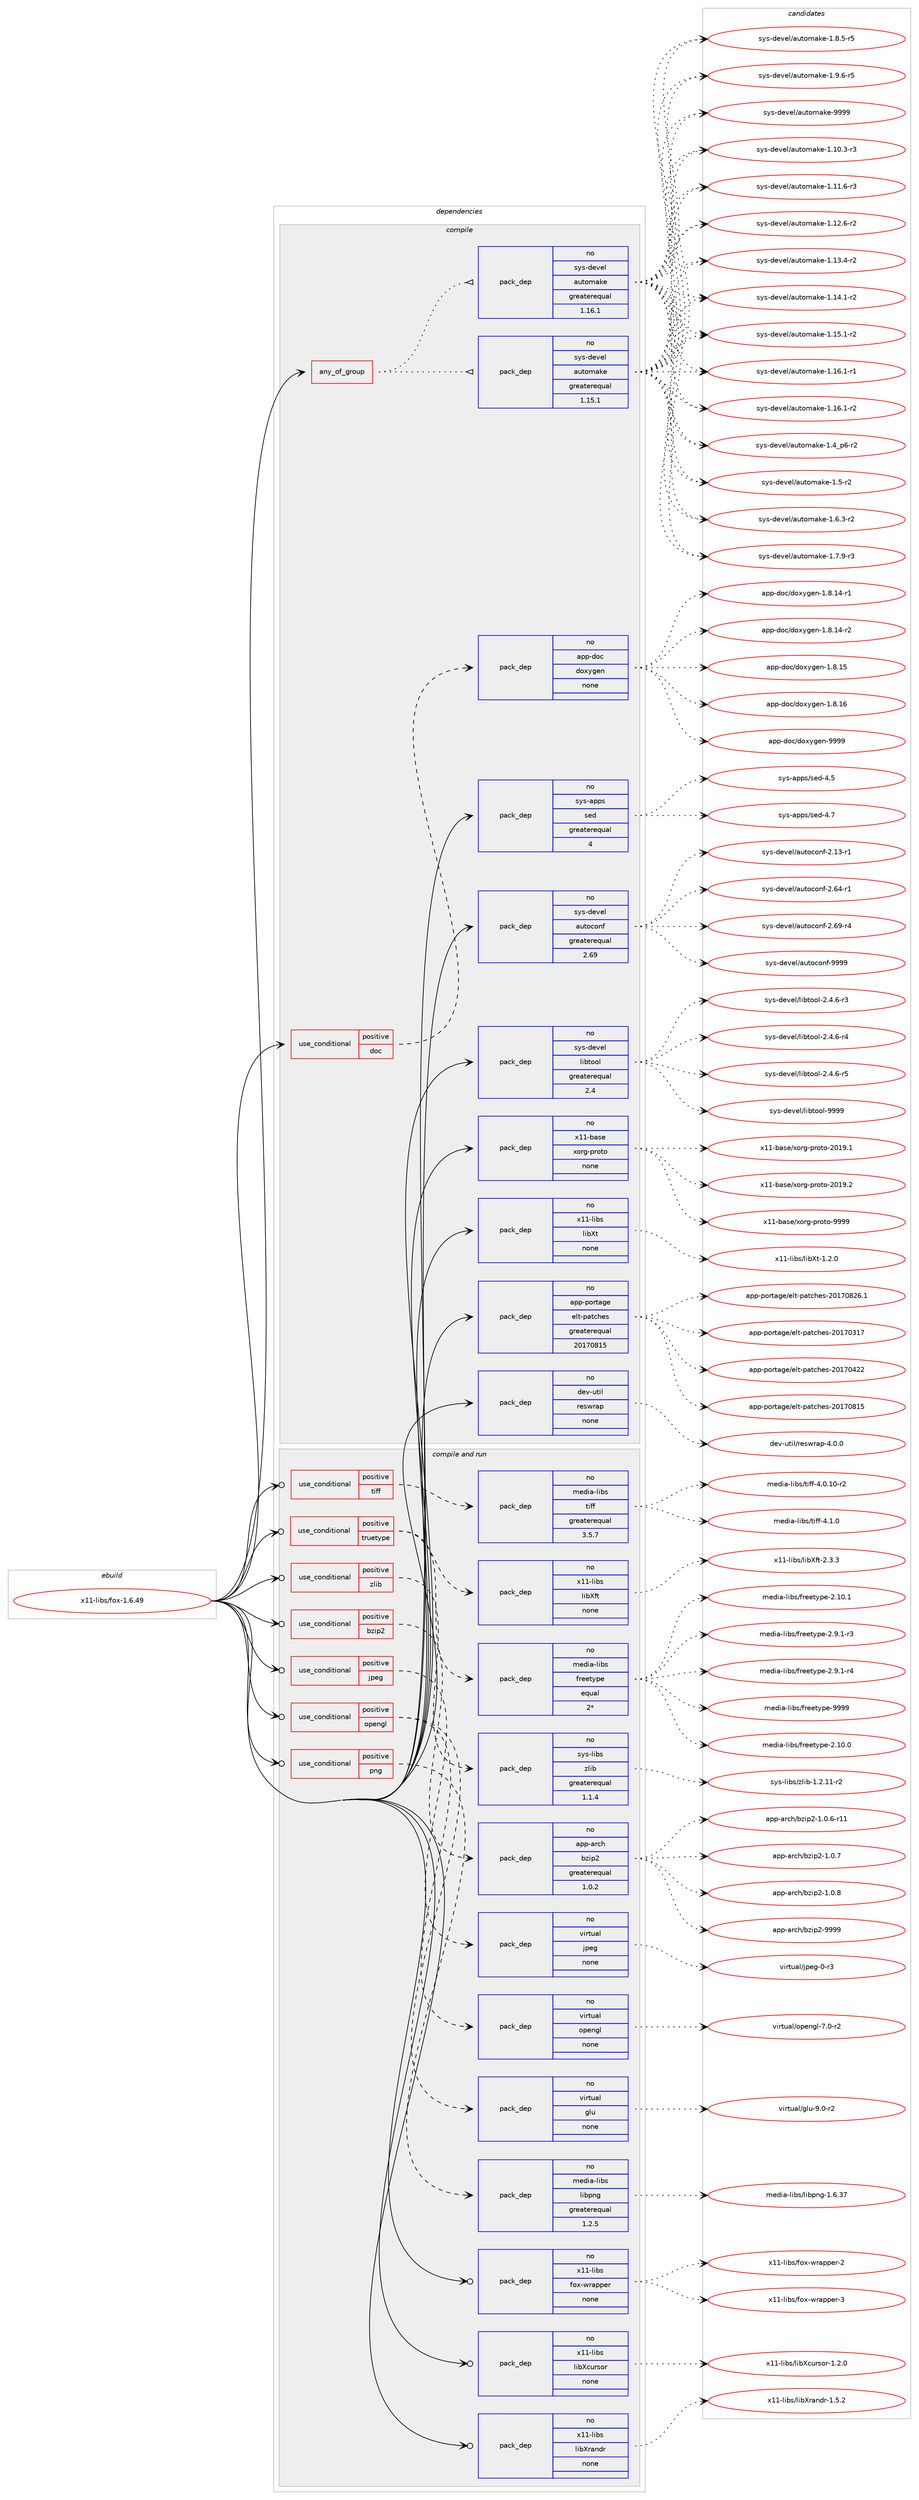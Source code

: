 digraph prolog {

# *************
# Graph options
# *************

newrank=true;
concentrate=true;
compound=true;
graph [rankdir=LR,fontname=Helvetica,fontsize=10,ranksep=1.5];#, ranksep=2.5, nodesep=0.2];
edge  [arrowhead=vee];
node  [fontname=Helvetica,fontsize=10];

# **********
# The ebuild
# **********

subgraph cluster_leftcol {
color=gray;
rank=same;
label=<<i>ebuild</i>>;
id [label="x11-libs/fox-1.6.49", color=red, width=4, href="../x11-libs/fox-1.6.49.svg"];
}

# ****************
# The dependencies
# ****************

subgraph cluster_midcol {
color=gray;
label=<<i>dependencies</i>>;
subgraph cluster_compile {
fillcolor="#eeeeee";
style=filled;
label=<<i>compile</i>>;
subgraph any15950 {
dependency915270 [label=<<TABLE BORDER="0" CELLBORDER="1" CELLSPACING="0" CELLPADDING="4"><TR><TD CELLPADDING="10">any_of_group</TD></TR></TABLE>>, shape=none, color=red];subgraph pack679514 {
dependency915271 [label=<<TABLE BORDER="0" CELLBORDER="1" CELLSPACING="0" CELLPADDING="4" WIDTH="220"><TR><TD ROWSPAN="6" CELLPADDING="30">pack_dep</TD></TR><TR><TD WIDTH="110">no</TD></TR><TR><TD>sys-devel</TD></TR><TR><TD>automake</TD></TR><TR><TD>greaterequal</TD></TR><TR><TD>1.16.1</TD></TR></TABLE>>, shape=none, color=blue];
}
dependency915270:e -> dependency915271:w [weight=20,style="dotted",arrowhead="oinv"];
subgraph pack679515 {
dependency915272 [label=<<TABLE BORDER="0" CELLBORDER="1" CELLSPACING="0" CELLPADDING="4" WIDTH="220"><TR><TD ROWSPAN="6" CELLPADDING="30">pack_dep</TD></TR><TR><TD WIDTH="110">no</TD></TR><TR><TD>sys-devel</TD></TR><TR><TD>automake</TD></TR><TR><TD>greaterequal</TD></TR><TR><TD>1.15.1</TD></TR></TABLE>>, shape=none, color=blue];
}
dependency915270:e -> dependency915272:w [weight=20,style="dotted",arrowhead="oinv"];
}
id:e -> dependency915270:w [weight=20,style="solid",arrowhead="vee"];
subgraph cond219219 {
dependency915273 [label=<<TABLE BORDER="0" CELLBORDER="1" CELLSPACING="0" CELLPADDING="4"><TR><TD ROWSPAN="3" CELLPADDING="10">use_conditional</TD></TR><TR><TD>positive</TD></TR><TR><TD>doc</TD></TR></TABLE>>, shape=none, color=red];
subgraph pack679516 {
dependency915274 [label=<<TABLE BORDER="0" CELLBORDER="1" CELLSPACING="0" CELLPADDING="4" WIDTH="220"><TR><TD ROWSPAN="6" CELLPADDING="30">pack_dep</TD></TR><TR><TD WIDTH="110">no</TD></TR><TR><TD>app-doc</TD></TR><TR><TD>doxygen</TD></TR><TR><TD>none</TD></TR><TR><TD></TD></TR></TABLE>>, shape=none, color=blue];
}
dependency915273:e -> dependency915274:w [weight=20,style="dashed",arrowhead="vee"];
}
id:e -> dependency915273:w [weight=20,style="solid",arrowhead="vee"];
subgraph pack679517 {
dependency915275 [label=<<TABLE BORDER="0" CELLBORDER="1" CELLSPACING="0" CELLPADDING="4" WIDTH="220"><TR><TD ROWSPAN="6" CELLPADDING="30">pack_dep</TD></TR><TR><TD WIDTH="110">no</TD></TR><TR><TD>app-portage</TD></TR><TR><TD>elt-patches</TD></TR><TR><TD>greaterequal</TD></TR><TR><TD>20170815</TD></TR></TABLE>>, shape=none, color=blue];
}
id:e -> dependency915275:w [weight=20,style="solid",arrowhead="vee"];
subgraph pack679518 {
dependency915276 [label=<<TABLE BORDER="0" CELLBORDER="1" CELLSPACING="0" CELLPADDING="4" WIDTH="220"><TR><TD ROWSPAN="6" CELLPADDING="30">pack_dep</TD></TR><TR><TD WIDTH="110">no</TD></TR><TR><TD>dev-util</TD></TR><TR><TD>reswrap</TD></TR><TR><TD>none</TD></TR><TR><TD></TD></TR></TABLE>>, shape=none, color=blue];
}
id:e -> dependency915276:w [weight=20,style="solid",arrowhead="vee"];
subgraph pack679519 {
dependency915277 [label=<<TABLE BORDER="0" CELLBORDER="1" CELLSPACING="0" CELLPADDING="4" WIDTH="220"><TR><TD ROWSPAN="6" CELLPADDING="30">pack_dep</TD></TR><TR><TD WIDTH="110">no</TD></TR><TR><TD>sys-apps</TD></TR><TR><TD>sed</TD></TR><TR><TD>greaterequal</TD></TR><TR><TD>4</TD></TR></TABLE>>, shape=none, color=blue];
}
id:e -> dependency915277:w [weight=20,style="solid",arrowhead="vee"];
subgraph pack679520 {
dependency915278 [label=<<TABLE BORDER="0" CELLBORDER="1" CELLSPACING="0" CELLPADDING="4" WIDTH="220"><TR><TD ROWSPAN="6" CELLPADDING="30">pack_dep</TD></TR><TR><TD WIDTH="110">no</TD></TR><TR><TD>sys-devel</TD></TR><TR><TD>autoconf</TD></TR><TR><TD>greaterequal</TD></TR><TR><TD>2.69</TD></TR></TABLE>>, shape=none, color=blue];
}
id:e -> dependency915278:w [weight=20,style="solid",arrowhead="vee"];
subgraph pack679521 {
dependency915279 [label=<<TABLE BORDER="0" CELLBORDER="1" CELLSPACING="0" CELLPADDING="4" WIDTH="220"><TR><TD ROWSPAN="6" CELLPADDING="30">pack_dep</TD></TR><TR><TD WIDTH="110">no</TD></TR><TR><TD>sys-devel</TD></TR><TR><TD>libtool</TD></TR><TR><TD>greaterequal</TD></TR><TR><TD>2.4</TD></TR></TABLE>>, shape=none, color=blue];
}
id:e -> dependency915279:w [weight=20,style="solid",arrowhead="vee"];
subgraph pack679522 {
dependency915280 [label=<<TABLE BORDER="0" CELLBORDER="1" CELLSPACING="0" CELLPADDING="4" WIDTH="220"><TR><TD ROWSPAN="6" CELLPADDING="30">pack_dep</TD></TR><TR><TD WIDTH="110">no</TD></TR><TR><TD>x11-base</TD></TR><TR><TD>xorg-proto</TD></TR><TR><TD>none</TD></TR><TR><TD></TD></TR></TABLE>>, shape=none, color=blue];
}
id:e -> dependency915280:w [weight=20,style="solid",arrowhead="vee"];
subgraph pack679523 {
dependency915281 [label=<<TABLE BORDER="0" CELLBORDER="1" CELLSPACING="0" CELLPADDING="4" WIDTH="220"><TR><TD ROWSPAN="6" CELLPADDING="30">pack_dep</TD></TR><TR><TD WIDTH="110">no</TD></TR><TR><TD>x11-libs</TD></TR><TR><TD>libXt</TD></TR><TR><TD>none</TD></TR><TR><TD></TD></TR></TABLE>>, shape=none, color=blue];
}
id:e -> dependency915281:w [weight=20,style="solid",arrowhead="vee"];
}
subgraph cluster_compileandrun {
fillcolor="#eeeeee";
style=filled;
label=<<i>compile and run</i>>;
subgraph cond219220 {
dependency915282 [label=<<TABLE BORDER="0" CELLBORDER="1" CELLSPACING="0" CELLPADDING="4"><TR><TD ROWSPAN="3" CELLPADDING="10">use_conditional</TD></TR><TR><TD>positive</TD></TR><TR><TD>bzip2</TD></TR></TABLE>>, shape=none, color=red];
subgraph pack679524 {
dependency915283 [label=<<TABLE BORDER="0" CELLBORDER="1" CELLSPACING="0" CELLPADDING="4" WIDTH="220"><TR><TD ROWSPAN="6" CELLPADDING="30">pack_dep</TD></TR><TR><TD WIDTH="110">no</TD></TR><TR><TD>app-arch</TD></TR><TR><TD>bzip2</TD></TR><TR><TD>greaterequal</TD></TR><TR><TD>1.0.2</TD></TR></TABLE>>, shape=none, color=blue];
}
dependency915282:e -> dependency915283:w [weight=20,style="dashed",arrowhead="vee"];
}
id:e -> dependency915282:w [weight=20,style="solid",arrowhead="odotvee"];
subgraph cond219221 {
dependency915284 [label=<<TABLE BORDER="0" CELLBORDER="1" CELLSPACING="0" CELLPADDING="4"><TR><TD ROWSPAN="3" CELLPADDING="10">use_conditional</TD></TR><TR><TD>positive</TD></TR><TR><TD>jpeg</TD></TR></TABLE>>, shape=none, color=red];
subgraph pack679525 {
dependency915285 [label=<<TABLE BORDER="0" CELLBORDER="1" CELLSPACING="0" CELLPADDING="4" WIDTH="220"><TR><TD ROWSPAN="6" CELLPADDING="30">pack_dep</TD></TR><TR><TD WIDTH="110">no</TD></TR><TR><TD>virtual</TD></TR><TR><TD>jpeg</TD></TR><TR><TD>none</TD></TR><TR><TD></TD></TR></TABLE>>, shape=none, color=blue];
}
dependency915284:e -> dependency915285:w [weight=20,style="dashed",arrowhead="vee"];
}
id:e -> dependency915284:w [weight=20,style="solid",arrowhead="odotvee"];
subgraph cond219222 {
dependency915286 [label=<<TABLE BORDER="0" CELLBORDER="1" CELLSPACING="0" CELLPADDING="4"><TR><TD ROWSPAN="3" CELLPADDING="10">use_conditional</TD></TR><TR><TD>positive</TD></TR><TR><TD>opengl</TD></TR></TABLE>>, shape=none, color=red];
subgraph pack679526 {
dependency915287 [label=<<TABLE BORDER="0" CELLBORDER="1" CELLSPACING="0" CELLPADDING="4" WIDTH="220"><TR><TD ROWSPAN="6" CELLPADDING="30">pack_dep</TD></TR><TR><TD WIDTH="110">no</TD></TR><TR><TD>virtual</TD></TR><TR><TD>glu</TD></TR><TR><TD>none</TD></TR><TR><TD></TD></TR></TABLE>>, shape=none, color=blue];
}
dependency915286:e -> dependency915287:w [weight=20,style="dashed",arrowhead="vee"];
subgraph pack679527 {
dependency915288 [label=<<TABLE BORDER="0" CELLBORDER="1" CELLSPACING="0" CELLPADDING="4" WIDTH="220"><TR><TD ROWSPAN="6" CELLPADDING="30">pack_dep</TD></TR><TR><TD WIDTH="110">no</TD></TR><TR><TD>virtual</TD></TR><TR><TD>opengl</TD></TR><TR><TD>none</TD></TR><TR><TD></TD></TR></TABLE>>, shape=none, color=blue];
}
dependency915286:e -> dependency915288:w [weight=20,style="dashed",arrowhead="vee"];
}
id:e -> dependency915286:w [weight=20,style="solid",arrowhead="odotvee"];
subgraph cond219223 {
dependency915289 [label=<<TABLE BORDER="0" CELLBORDER="1" CELLSPACING="0" CELLPADDING="4"><TR><TD ROWSPAN="3" CELLPADDING="10">use_conditional</TD></TR><TR><TD>positive</TD></TR><TR><TD>png</TD></TR></TABLE>>, shape=none, color=red];
subgraph pack679528 {
dependency915290 [label=<<TABLE BORDER="0" CELLBORDER="1" CELLSPACING="0" CELLPADDING="4" WIDTH="220"><TR><TD ROWSPAN="6" CELLPADDING="30">pack_dep</TD></TR><TR><TD WIDTH="110">no</TD></TR><TR><TD>media-libs</TD></TR><TR><TD>libpng</TD></TR><TR><TD>greaterequal</TD></TR><TR><TD>1.2.5</TD></TR></TABLE>>, shape=none, color=blue];
}
dependency915289:e -> dependency915290:w [weight=20,style="dashed",arrowhead="vee"];
}
id:e -> dependency915289:w [weight=20,style="solid",arrowhead="odotvee"];
subgraph cond219224 {
dependency915291 [label=<<TABLE BORDER="0" CELLBORDER="1" CELLSPACING="0" CELLPADDING="4"><TR><TD ROWSPAN="3" CELLPADDING="10">use_conditional</TD></TR><TR><TD>positive</TD></TR><TR><TD>tiff</TD></TR></TABLE>>, shape=none, color=red];
subgraph pack679529 {
dependency915292 [label=<<TABLE BORDER="0" CELLBORDER="1" CELLSPACING="0" CELLPADDING="4" WIDTH="220"><TR><TD ROWSPAN="6" CELLPADDING="30">pack_dep</TD></TR><TR><TD WIDTH="110">no</TD></TR><TR><TD>media-libs</TD></TR><TR><TD>tiff</TD></TR><TR><TD>greaterequal</TD></TR><TR><TD>3.5.7</TD></TR></TABLE>>, shape=none, color=blue];
}
dependency915291:e -> dependency915292:w [weight=20,style="dashed",arrowhead="vee"];
}
id:e -> dependency915291:w [weight=20,style="solid",arrowhead="odotvee"];
subgraph cond219225 {
dependency915293 [label=<<TABLE BORDER="0" CELLBORDER="1" CELLSPACING="0" CELLPADDING="4"><TR><TD ROWSPAN="3" CELLPADDING="10">use_conditional</TD></TR><TR><TD>positive</TD></TR><TR><TD>truetype</TD></TR></TABLE>>, shape=none, color=red];
subgraph pack679530 {
dependency915294 [label=<<TABLE BORDER="0" CELLBORDER="1" CELLSPACING="0" CELLPADDING="4" WIDTH="220"><TR><TD ROWSPAN="6" CELLPADDING="30">pack_dep</TD></TR><TR><TD WIDTH="110">no</TD></TR><TR><TD>media-libs</TD></TR><TR><TD>freetype</TD></TR><TR><TD>equal</TD></TR><TR><TD>2*</TD></TR></TABLE>>, shape=none, color=blue];
}
dependency915293:e -> dependency915294:w [weight=20,style="dashed",arrowhead="vee"];
subgraph pack679531 {
dependency915295 [label=<<TABLE BORDER="0" CELLBORDER="1" CELLSPACING="0" CELLPADDING="4" WIDTH="220"><TR><TD ROWSPAN="6" CELLPADDING="30">pack_dep</TD></TR><TR><TD WIDTH="110">no</TD></TR><TR><TD>x11-libs</TD></TR><TR><TD>libXft</TD></TR><TR><TD>none</TD></TR><TR><TD></TD></TR></TABLE>>, shape=none, color=blue];
}
dependency915293:e -> dependency915295:w [weight=20,style="dashed",arrowhead="vee"];
}
id:e -> dependency915293:w [weight=20,style="solid",arrowhead="odotvee"];
subgraph cond219226 {
dependency915296 [label=<<TABLE BORDER="0" CELLBORDER="1" CELLSPACING="0" CELLPADDING="4"><TR><TD ROWSPAN="3" CELLPADDING="10">use_conditional</TD></TR><TR><TD>positive</TD></TR><TR><TD>zlib</TD></TR></TABLE>>, shape=none, color=red];
subgraph pack679532 {
dependency915297 [label=<<TABLE BORDER="0" CELLBORDER="1" CELLSPACING="0" CELLPADDING="4" WIDTH="220"><TR><TD ROWSPAN="6" CELLPADDING="30">pack_dep</TD></TR><TR><TD WIDTH="110">no</TD></TR><TR><TD>sys-libs</TD></TR><TR><TD>zlib</TD></TR><TR><TD>greaterequal</TD></TR><TR><TD>1.1.4</TD></TR></TABLE>>, shape=none, color=blue];
}
dependency915296:e -> dependency915297:w [weight=20,style="dashed",arrowhead="vee"];
}
id:e -> dependency915296:w [weight=20,style="solid",arrowhead="odotvee"];
subgraph pack679533 {
dependency915298 [label=<<TABLE BORDER="0" CELLBORDER="1" CELLSPACING="0" CELLPADDING="4" WIDTH="220"><TR><TD ROWSPAN="6" CELLPADDING="30">pack_dep</TD></TR><TR><TD WIDTH="110">no</TD></TR><TR><TD>x11-libs</TD></TR><TR><TD>fox-wrapper</TD></TR><TR><TD>none</TD></TR><TR><TD></TD></TR></TABLE>>, shape=none, color=blue];
}
id:e -> dependency915298:w [weight=20,style="solid",arrowhead="odotvee"];
subgraph pack679534 {
dependency915299 [label=<<TABLE BORDER="0" CELLBORDER="1" CELLSPACING="0" CELLPADDING="4" WIDTH="220"><TR><TD ROWSPAN="6" CELLPADDING="30">pack_dep</TD></TR><TR><TD WIDTH="110">no</TD></TR><TR><TD>x11-libs</TD></TR><TR><TD>libXcursor</TD></TR><TR><TD>none</TD></TR><TR><TD></TD></TR></TABLE>>, shape=none, color=blue];
}
id:e -> dependency915299:w [weight=20,style="solid",arrowhead="odotvee"];
subgraph pack679535 {
dependency915300 [label=<<TABLE BORDER="0" CELLBORDER="1" CELLSPACING="0" CELLPADDING="4" WIDTH="220"><TR><TD ROWSPAN="6" CELLPADDING="30">pack_dep</TD></TR><TR><TD WIDTH="110">no</TD></TR><TR><TD>x11-libs</TD></TR><TR><TD>libXrandr</TD></TR><TR><TD>none</TD></TR><TR><TD></TD></TR></TABLE>>, shape=none, color=blue];
}
id:e -> dependency915300:w [weight=20,style="solid",arrowhead="odotvee"];
}
subgraph cluster_run {
fillcolor="#eeeeee";
style=filled;
label=<<i>run</i>>;
}
}

# **************
# The candidates
# **************

subgraph cluster_choices {
rank=same;
color=gray;
label=<<i>candidates</i>>;

subgraph choice679514 {
color=black;
nodesep=1;
choice11512111545100101118101108479711711611110997107101454946494846514511451 [label="sys-devel/automake-1.10.3-r3", color=red, width=4,href="../sys-devel/automake-1.10.3-r3.svg"];
choice11512111545100101118101108479711711611110997107101454946494946544511451 [label="sys-devel/automake-1.11.6-r3", color=red, width=4,href="../sys-devel/automake-1.11.6-r3.svg"];
choice11512111545100101118101108479711711611110997107101454946495046544511450 [label="sys-devel/automake-1.12.6-r2", color=red, width=4,href="../sys-devel/automake-1.12.6-r2.svg"];
choice11512111545100101118101108479711711611110997107101454946495146524511450 [label="sys-devel/automake-1.13.4-r2", color=red, width=4,href="../sys-devel/automake-1.13.4-r2.svg"];
choice11512111545100101118101108479711711611110997107101454946495246494511450 [label="sys-devel/automake-1.14.1-r2", color=red, width=4,href="../sys-devel/automake-1.14.1-r2.svg"];
choice11512111545100101118101108479711711611110997107101454946495346494511450 [label="sys-devel/automake-1.15.1-r2", color=red, width=4,href="../sys-devel/automake-1.15.1-r2.svg"];
choice11512111545100101118101108479711711611110997107101454946495446494511449 [label="sys-devel/automake-1.16.1-r1", color=red, width=4,href="../sys-devel/automake-1.16.1-r1.svg"];
choice11512111545100101118101108479711711611110997107101454946495446494511450 [label="sys-devel/automake-1.16.1-r2", color=red, width=4,href="../sys-devel/automake-1.16.1-r2.svg"];
choice115121115451001011181011084797117116111109971071014549465295112544511450 [label="sys-devel/automake-1.4_p6-r2", color=red, width=4,href="../sys-devel/automake-1.4_p6-r2.svg"];
choice11512111545100101118101108479711711611110997107101454946534511450 [label="sys-devel/automake-1.5-r2", color=red, width=4,href="../sys-devel/automake-1.5-r2.svg"];
choice115121115451001011181011084797117116111109971071014549465446514511450 [label="sys-devel/automake-1.6.3-r2", color=red, width=4,href="../sys-devel/automake-1.6.3-r2.svg"];
choice115121115451001011181011084797117116111109971071014549465546574511451 [label="sys-devel/automake-1.7.9-r3", color=red, width=4,href="../sys-devel/automake-1.7.9-r3.svg"];
choice115121115451001011181011084797117116111109971071014549465646534511453 [label="sys-devel/automake-1.8.5-r5", color=red, width=4,href="../sys-devel/automake-1.8.5-r5.svg"];
choice115121115451001011181011084797117116111109971071014549465746544511453 [label="sys-devel/automake-1.9.6-r5", color=red, width=4,href="../sys-devel/automake-1.9.6-r5.svg"];
choice115121115451001011181011084797117116111109971071014557575757 [label="sys-devel/automake-9999", color=red, width=4,href="../sys-devel/automake-9999.svg"];
dependency915271:e -> choice11512111545100101118101108479711711611110997107101454946494846514511451:w [style=dotted,weight="100"];
dependency915271:e -> choice11512111545100101118101108479711711611110997107101454946494946544511451:w [style=dotted,weight="100"];
dependency915271:e -> choice11512111545100101118101108479711711611110997107101454946495046544511450:w [style=dotted,weight="100"];
dependency915271:e -> choice11512111545100101118101108479711711611110997107101454946495146524511450:w [style=dotted,weight="100"];
dependency915271:e -> choice11512111545100101118101108479711711611110997107101454946495246494511450:w [style=dotted,weight="100"];
dependency915271:e -> choice11512111545100101118101108479711711611110997107101454946495346494511450:w [style=dotted,weight="100"];
dependency915271:e -> choice11512111545100101118101108479711711611110997107101454946495446494511449:w [style=dotted,weight="100"];
dependency915271:e -> choice11512111545100101118101108479711711611110997107101454946495446494511450:w [style=dotted,weight="100"];
dependency915271:e -> choice115121115451001011181011084797117116111109971071014549465295112544511450:w [style=dotted,weight="100"];
dependency915271:e -> choice11512111545100101118101108479711711611110997107101454946534511450:w [style=dotted,weight="100"];
dependency915271:e -> choice115121115451001011181011084797117116111109971071014549465446514511450:w [style=dotted,weight="100"];
dependency915271:e -> choice115121115451001011181011084797117116111109971071014549465546574511451:w [style=dotted,weight="100"];
dependency915271:e -> choice115121115451001011181011084797117116111109971071014549465646534511453:w [style=dotted,weight="100"];
dependency915271:e -> choice115121115451001011181011084797117116111109971071014549465746544511453:w [style=dotted,weight="100"];
dependency915271:e -> choice115121115451001011181011084797117116111109971071014557575757:w [style=dotted,weight="100"];
}
subgraph choice679515 {
color=black;
nodesep=1;
choice11512111545100101118101108479711711611110997107101454946494846514511451 [label="sys-devel/automake-1.10.3-r3", color=red, width=4,href="../sys-devel/automake-1.10.3-r3.svg"];
choice11512111545100101118101108479711711611110997107101454946494946544511451 [label="sys-devel/automake-1.11.6-r3", color=red, width=4,href="../sys-devel/automake-1.11.6-r3.svg"];
choice11512111545100101118101108479711711611110997107101454946495046544511450 [label="sys-devel/automake-1.12.6-r2", color=red, width=4,href="../sys-devel/automake-1.12.6-r2.svg"];
choice11512111545100101118101108479711711611110997107101454946495146524511450 [label="sys-devel/automake-1.13.4-r2", color=red, width=4,href="../sys-devel/automake-1.13.4-r2.svg"];
choice11512111545100101118101108479711711611110997107101454946495246494511450 [label="sys-devel/automake-1.14.1-r2", color=red, width=4,href="../sys-devel/automake-1.14.1-r2.svg"];
choice11512111545100101118101108479711711611110997107101454946495346494511450 [label="sys-devel/automake-1.15.1-r2", color=red, width=4,href="../sys-devel/automake-1.15.1-r2.svg"];
choice11512111545100101118101108479711711611110997107101454946495446494511449 [label="sys-devel/automake-1.16.1-r1", color=red, width=4,href="../sys-devel/automake-1.16.1-r1.svg"];
choice11512111545100101118101108479711711611110997107101454946495446494511450 [label="sys-devel/automake-1.16.1-r2", color=red, width=4,href="../sys-devel/automake-1.16.1-r2.svg"];
choice115121115451001011181011084797117116111109971071014549465295112544511450 [label="sys-devel/automake-1.4_p6-r2", color=red, width=4,href="../sys-devel/automake-1.4_p6-r2.svg"];
choice11512111545100101118101108479711711611110997107101454946534511450 [label="sys-devel/automake-1.5-r2", color=red, width=4,href="../sys-devel/automake-1.5-r2.svg"];
choice115121115451001011181011084797117116111109971071014549465446514511450 [label="sys-devel/automake-1.6.3-r2", color=red, width=4,href="../sys-devel/automake-1.6.3-r2.svg"];
choice115121115451001011181011084797117116111109971071014549465546574511451 [label="sys-devel/automake-1.7.9-r3", color=red, width=4,href="../sys-devel/automake-1.7.9-r3.svg"];
choice115121115451001011181011084797117116111109971071014549465646534511453 [label="sys-devel/automake-1.8.5-r5", color=red, width=4,href="../sys-devel/automake-1.8.5-r5.svg"];
choice115121115451001011181011084797117116111109971071014549465746544511453 [label="sys-devel/automake-1.9.6-r5", color=red, width=4,href="../sys-devel/automake-1.9.6-r5.svg"];
choice115121115451001011181011084797117116111109971071014557575757 [label="sys-devel/automake-9999", color=red, width=4,href="../sys-devel/automake-9999.svg"];
dependency915272:e -> choice11512111545100101118101108479711711611110997107101454946494846514511451:w [style=dotted,weight="100"];
dependency915272:e -> choice11512111545100101118101108479711711611110997107101454946494946544511451:w [style=dotted,weight="100"];
dependency915272:e -> choice11512111545100101118101108479711711611110997107101454946495046544511450:w [style=dotted,weight="100"];
dependency915272:e -> choice11512111545100101118101108479711711611110997107101454946495146524511450:w [style=dotted,weight="100"];
dependency915272:e -> choice11512111545100101118101108479711711611110997107101454946495246494511450:w [style=dotted,weight="100"];
dependency915272:e -> choice11512111545100101118101108479711711611110997107101454946495346494511450:w [style=dotted,weight="100"];
dependency915272:e -> choice11512111545100101118101108479711711611110997107101454946495446494511449:w [style=dotted,weight="100"];
dependency915272:e -> choice11512111545100101118101108479711711611110997107101454946495446494511450:w [style=dotted,weight="100"];
dependency915272:e -> choice115121115451001011181011084797117116111109971071014549465295112544511450:w [style=dotted,weight="100"];
dependency915272:e -> choice11512111545100101118101108479711711611110997107101454946534511450:w [style=dotted,weight="100"];
dependency915272:e -> choice115121115451001011181011084797117116111109971071014549465446514511450:w [style=dotted,weight="100"];
dependency915272:e -> choice115121115451001011181011084797117116111109971071014549465546574511451:w [style=dotted,weight="100"];
dependency915272:e -> choice115121115451001011181011084797117116111109971071014549465646534511453:w [style=dotted,weight="100"];
dependency915272:e -> choice115121115451001011181011084797117116111109971071014549465746544511453:w [style=dotted,weight="100"];
dependency915272:e -> choice115121115451001011181011084797117116111109971071014557575757:w [style=dotted,weight="100"];
}
subgraph choice679516 {
color=black;
nodesep=1;
choice97112112451001119947100111120121103101110454946564649524511449 [label="app-doc/doxygen-1.8.14-r1", color=red, width=4,href="../app-doc/doxygen-1.8.14-r1.svg"];
choice97112112451001119947100111120121103101110454946564649524511450 [label="app-doc/doxygen-1.8.14-r2", color=red, width=4,href="../app-doc/doxygen-1.8.14-r2.svg"];
choice9711211245100111994710011112012110310111045494656464953 [label="app-doc/doxygen-1.8.15", color=red, width=4,href="../app-doc/doxygen-1.8.15.svg"];
choice9711211245100111994710011112012110310111045494656464954 [label="app-doc/doxygen-1.8.16", color=red, width=4,href="../app-doc/doxygen-1.8.16.svg"];
choice971121124510011199471001111201211031011104557575757 [label="app-doc/doxygen-9999", color=red, width=4,href="../app-doc/doxygen-9999.svg"];
dependency915274:e -> choice97112112451001119947100111120121103101110454946564649524511449:w [style=dotted,weight="100"];
dependency915274:e -> choice97112112451001119947100111120121103101110454946564649524511450:w [style=dotted,weight="100"];
dependency915274:e -> choice9711211245100111994710011112012110310111045494656464953:w [style=dotted,weight="100"];
dependency915274:e -> choice9711211245100111994710011112012110310111045494656464954:w [style=dotted,weight="100"];
dependency915274:e -> choice971121124510011199471001111201211031011104557575757:w [style=dotted,weight="100"];
}
subgraph choice679517 {
color=black;
nodesep=1;
choice97112112451121111141169710310147101108116451129711699104101115455048495548514955 [label="app-portage/elt-patches-20170317", color=red, width=4,href="../app-portage/elt-patches-20170317.svg"];
choice97112112451121111141169710310147101108116451129711699104101115455048495548525050 [label="app-portage/elt-patches-20170422", color=red, width=4,href="../app-portage/elt-patches-20170422.svg"];
choice97112112451121111141169710310147101108116451129711699104101115455048495548564953 [label="app-portage/elt-patches-20170815", color=red, width=4,href="../app-portage/elt-patches-20170815.svg"];
choice971121124511211111411697103101471011081164511297116991041011154550484955485650544649 [label="app-portage/elt-patches-20170826.1", color=red, width=4,href="../app-portage/elt-patches-20170826.1.svg"];
dependency915275:e -> choice97112112451121111141169710310147101108116451129711699104101115455048495548514955:w [style=dotted,weight="100"];
dependency915275:e -> choice97112112451121111141169710310147101108116451129711699104101115455048495548525050:w [style=dotted,weight="100"];
dependency915275:e -> choice97112112451121111141169710310147101108116451129711699104101115455048495548564953:w [style=dotted,weight="100"];
dependency915275:e -> choice971121124511211111411697103101471011081164511297116991041011154550484955485650544649:w [style=dotted,weight="100"];
}
subgraph choice679518 {
color=black;
nodesep=1;
choice100101118451171161051084711410111511911497112455246484648 [label="dev-util/reswrap-4.0.0", color=red, width=4,href="../dev-util/reswrap-4.0.0.svg"];
dependency915276:e -> choice100101118451171161051084711410111511911497112455246484648:w [style=dotted,weight="100"];
}
subgraph choice679519 {
color=black;
nodesep=1;
choice11512111545971121121154711510110045524653 [label="sys-apps/sed-4.5", color=red, width=4,href="../sys-apps/sed-4.5.svg"];
choice11512111545971121121154711510110045524655 [label="sys-apps/sed-4.7", color=red, width=4,href="../sys-apps/sed-4.7.svg"];
dependency915277:e -> choice11512111545971121121154711510110045524653:w [style=dotted,weight="100"];
dependency915277:e -> choice11512111545971121121154711510110045524655:w [style=dotted,weight="100"];
}
subgraph choice679520 {
color=black;
nodesep=1;
choice1151211154510010111810110847971171161119911111010245504649514511449 [label="sys-devel/autoconf-2.13-r1", color=red, width=4,href="../sys-devel/autoconf-2.13-r1.svg"];
choice1151211154510010111810110847971171161119911111010245504654524511449 [label="sys-devel/autoconf-2.64-r1", color=red, width=4,href="../sys-devel/autoconf-2.64-r1.svg"];
choice1151211154510010111810110847971171161119911111010245504654574511452 [label="sys-devel/autoconf-2.69-r4", color=red, width=4,href="../sys-devel/autoconf-2.69-r4.svg"];
choice115121115451001011181011084797117116111991111101024557575757 [label="sys-devel/autoconf-9999", color=red, width=4,href="../sys-devel/autoconf-9999.svg"];
dependency915278:e -> choice1151211154510010111810110847971171161119911111010245504649514511449:w [style=dotted,weight="100"];
dependency915278:e -> choice1151211154510010111810110847971171161119911111010245504654524511449:w [style=dotted,weight="100"];
dependency915278:e -> choice1151211154510010111810110847971171161119911111010245504654574511452:w [style=dotted,weight="100"];
dependency915278:e -> choice115121115451001011181011084797117116111991111101024557575757:w [style=dotted,weight="100"];
}
subgraph choice679521 {
color=black;
nodesep=1;
choice1151211154510010111810110847108105981161111111084550465246544511451 [label="sys-devel/libtool-2.4.6-r3", color=red, width=4,href="../sys-devel/libtool-2.4.6-r3.svg"];
choice1151211154510010111810110847108105981161111111084550465246544511452 [label="sys-devel/libtool-2.4.6-r4", color=red, width=4,href="../sys-devel/libtool-2.4.6-r4.svg"];
choice1151211154510010111810110847108105981161111111084550465246544511453 [label="sys-devel/libtool-2.4.6-r5", color=red, width=4,href="../sys-devel/libtool-2.4.6-r5.svg"];
choice1151211154510010111810110847108105981161111111084557575757 [label="sys-devel/libtool-9999", color=red, width=4,href="../sys-devel/libtool-9999.svg"];
dependency915279:e -> choice1151211154510010111810110847108105981161111111084550465246544511451:w [style=dotted,weight="100"];
dependency915279:e -> choice1151211154510010111810110847108105981161111111084550465246544511452:w [style=dotted,weight="100"];
dependency915279:e -> choice1151211154510010111810110847108105981161111111084550465246544511453:w [style=dotted,weight="100"];
dependency915279:e -> choice1151211154510010111810110847108105981161111111084557575757:w [style=dotted,weight="100"];
}
subgraph choice679522 {
color=black;
nodesep=1;
choice1204949459897115101471201111141034511211411111611145504849574649 [label="x11-base/xorg-proto-2019.1", color=red, width=4,href="../x11-base/xorg-proto-2019.1.svg"];
choice1204949459897115101471201111141034511211411111611145504849574650 [label="x11-base/xorg-proto-2019.2", color=red, width=4,href="../x11-base/xorg-proto-2019.2.svg"];
choice120494945989711510147120111114103451121141111161114557575757 [label="x11-base/xorg-proto-9999", color=red, width=4,href="../x11-base/xorg-proto-9999.svg"];
dependency915280:e -> choice1204949459897115101471201111141034511211411111611145504849574649:w [style=dotted,weight="100"];
dependency915280:e -> choice1204949459897115101471201111141034511211411111611145504849574650:w [style=dotted,weight="100"];
dependency915280:e -> choice120494945989711510147120111114103451121141111161114557575757:w [style=dotted,weight="100"];
}
subgraph choice679523 {
color=black;
nodesep=1;
choice12049494510810598115471081059888116454946504648 [label="x11-libs/libXt-1.2.0", color=red, width=4,href="../x11-libs/libXt-1.2.0.svg"];
dependency915281:e -> choice12049494510810598115471081059888116454946504648:w [style=dotted,weight="100"];
}
subgraph choice679524 {
color=black;
nodesep=1;
choice97112112459711499104479812210511250454946484654451144949 [label="app-arch/bzip2-1.0.6-r11", color=red, width=4,href="../app-arch/bzip2-1.0.6-r11.svg"];
choice97112112459711499104479812210511250454946484655 [label="app-arch/bzip2-1.0.7", color=red, width=4,href="../app-arch/bzip2-1.0.7.svg"];
choice97112112459711499104479812210511250454946484656 [label="app-arch/bzip2-1.0.8", color=red, width=4,href="../app-arch/bzip2-1.0.8.svg"];
choice971121124597114991044798122105112504557575757 [label="app-arch/bzip2-9999", color=red, width=4,href="../app-arch/bzip2-9999.svg"];
dependency915283:e -> choice97112112459711499104479812210511250454946484654451144949:w [style=dotted,weight="100"];
dependency915283:e -> choice97112112459711499104479812210511250454946484655:w [style=dotted,weight="100"];
dependency915283:e -> choice97112112459711499104479812210511250454946484656:w [style=dotted,weight="100"];
dependency915283:e -> choice971121124597114991044798122105112504557575757:w [style=dotted,weight="100"];
}
subgraph choice679525 {
color=black;
nodesep=1;
choice118105114116117971084710611210110345484511451 [label="virtual/jpeg-0-r3", color=red, width=4,href="../virtual/jpeg-0-r3.svg"];
dependency915285:e -> choice118105114116117971084710611210110345484511451:w [style=dotted,weight="100"];
}
subgraph choice679526 {
color=black;
nodesep=1;
choice1181051141161179710847103108117455746484511450 [label="virtual/glu-9.0-r2", color=red, width=4,href="../virtual/glu-9.0-r2.svg"];
dependency915287:e -> choice1181051141161179710847103108117455746484511450:w [style=dotted,weight="100"];
}
subgraph choice679527 {
color=black;
nodesep=1;
choice1181051141161179710847111112101110103108455546484511450 [label="virtual/opengl-7.0-r2", color=red, width=4,href="../virtual/opengl-7.0-r2.svg"];
dependency915288:e -> choice1181051141161179710847111112101110103108455546484511450:w [style=dotted,weight="100"];
}
subgraph choice679528 {
color=black;
nodesep=1;
choice109101100105974510810598115471081059811211010345494654465155 [label="media-libs/libpng-1.6.37", color=red, width=4,href="../media-libs/libpng-1.6.37.svg"];
dependency915290:e -> choice109101100105974510810598115471081059811211010345494654465155:w [style=dotted,weight="100"];
}
subgraph choice679529 {
color=black;
nodesep=1;
choice10910110010597451081059811547116105102102455246484649484511450 [label="media-libs/tiff-4.0.10-r2", color=red, width=4,href="../media-libs/tiff-4.0.10-r2.svg"];
choice10910110010597451081059811547116105102102455246494648 [label="media-libs/tiff-4.1.0", color=red, width=4,href="../media-libs/tiff-4.1.0.svg"];
dependency915292:e -> choice10910110010597451081059811547116105102102455246484649484511450:w [style=dotted,weight="100"];
dependency915292:e -> choice10910110010597451081059811547116105102102455246494648:w [style=dotted,weight="100"];
}
subgraph choice679530 {
color=black;
nodesep=1;
choice1091011001059745108105981154710211410110111612111210145504649484648 [label="media-libs/freetype-2.10.0", color=red, width=4,href="../media-libs/freetype-2.10.0.svg"];
choice1091011001059745108105981154710211410110111612111210145504649484649 [label="media-libs/freetype-2.10.1", color=red, width=4,href="../media-libs/freetype-2.10.1.svg"];
choice109101100105974510810598115471021141011011161211121014550465746494511451 [label="media-libs/freetype-2.9.1-r3", color=red, width=4,href="../media-libs/freetype-2.9.1-r3.svg"];
choice109101100105974510810598115471021141011011161211121014550465746494511452 [label="media-libs/freetype-2.9.1-r4", color=red, width=4,href="../media-libs/freetype-2.9.1-r4.svg"];
choice109101100105974510810598115471021141011011161211121014557575757 [label="media-libs/freetype-9999", color=red, width=4,href="../media-libs/freetype-9999.svg"];
dependency915294:e -> choice1091011001059745108105981154710211410110111612111210145504649484648:w [style=dotted,weight="100"];
dependency915294:e -> choice1091011001059745108105981154710211410110111612111210145504649484649:w [style=dotted,weight="100"];
dependency915294:e -> choice109101100105974510810598115471021141011011161211121014550465746494511451:w [style=dotted,weight="100"];
dependency915294:e -> choice109101100105974510810598115471021141011011161211121014550465746494511452:w [style=dotted,weight="100"];
dependency915294:e -> choice109101100105974510810598115471021141011011161211121014557575757:w [style=dotted,weight="100"];
}
subgraph choice679531 {
color=black;
nodesep=1;
choice12049494510810598115471081059888102116455046514651 [label="x11-libs/libXft-2.3.3", color=red, width=4,href="../x11-libs/libXft-2.3.3.svg"];
dependency915295:e -> choice12049494510810598115471081059888102116455046514651:w [style=dotted,weight="100"];
}
subgraph choice679532 {
color=black;
nodesep=1;
choice11512111545108105981154712210810598454946504649494511450 [label="sys-libs/zlib-1.2.11-r2", color=red, width=4,href="../sys-libs/zlib-1.2.11-r2.svg"];
dependency915297:e -> choice11512111545108105981154712210810598454946504649494511450:w [style=dotted,weight="100"];
}
subgraph choice679533 {
color=black;
nodesep=1;
choice120494945108105981154710211112045119114971121121011144550 [label="x11-libs/fox-wrapper-2", color=red, width=4,href="../x11-libs/fox-wrapper-2.svg"];
choice120494945108105981154710211112045119114971121121011144551 [label="x11-libs/fox-wrapper-3", color=red, width=4,href="../x11-libs/fox-wrapper-3.svg"];
dependency915298:e -> choice120494945108105981154710211112045119114971121121011144550:w [style=dotted,weight="100"];
dependency915298:e -> choice120494945108105981154710211112045119114971121121011144551:w [style=dotted,weight="100"];
}
subgraph choice679534 {
color=black;
nodesep=1;
choice1204949451081059811547108105988899117114115111114454946504648 [label="x11-libs/libXcursor-1.2.0", color=red, width=4,href="../x11-libs/libXcursor-1.2.0.svg"];
dependency915299:e -> choice1204949451081059811547108105988899117114115111114454946504648:w [style=dotted,weight="100"];
}
subgraph choice679535 {
color=black;
nodesep=1;
choice1204949451081059811547108105988811497110100114454946534650 [label="x11-libs/libXrandr-1.5.2", color=red, width=4,href="../x11-libs/libXrandr-1.5.2.svg"];
dependency915300:e -> choice1204949451081059811547108105988811497110100114454946534650:w [style=dotted,weight="100"];
}
}

}
